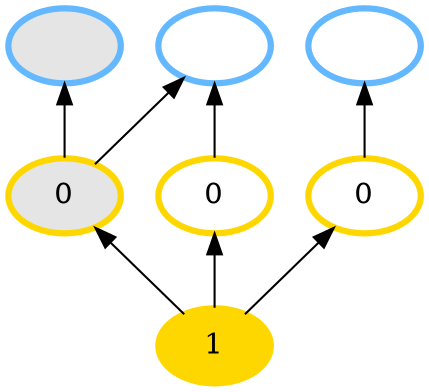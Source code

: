 digraph {
rankdir=BT
fontsize=24
1["style" ="filled" "color" ="gold" "label" ="1" "shape" ="ellipse" "fillcolor" ="gold" "penwidth" ="3" ]
2["style" ="filled" "color" ="gold" "label" ="0" "shape" ="ellipse" "fillcolor" ="grey90" "penwidth" ="3" ]
3["style" ="filled" "color" ="gold" "label" ="0" "shape" ="ellipse" "fillcolor" ="white" "penwidth" ="3" ]
4["style" ="filled" "color" ="gold" "label" ="0" "shape" ="ellipse" "fillcolor" ="white" "penwidth" ="3" ]
5["style" ="filled" "color" ="steelblue1" "label" ="" "shape" ="ellipse" "fillcolor" ="grey90" "penwidth" ="3" ]
6["style" ="filled" "color" ="steelblue1" "label" ="" "shape" ="ellipse" "fillcolor" ="white" "penwidth" ="3" ]
7["style" ="filled" "color" ="steelblue1" "label" ="" "shape" ="ellipse" "fillcolor" ="white" "penwidth" ="3" ]
1 -> 2["color" ="black" "style" ="solid" "arrowhead" ="normal" ]
1 -> 3["color" ="black" "style" ="solid" "arrowhead" ="normal" ]
1 -> 4["color" ="black" "style" ="solid" "arrowhead" ="normal" ]
2 -> 5["color" ="black" "style" ="solid" "arrowhead" ="normal" ]
2 -> 6["color" ="black" "style" ="solid" "arrowhead" ="normal" ]
3 -> 6["color" ="black" "style" ="solid" "arrowhead" ="normal" ]
4 -> 7["color" ="black" "style" ="solid" "arrowhead" ="normal" ]
}